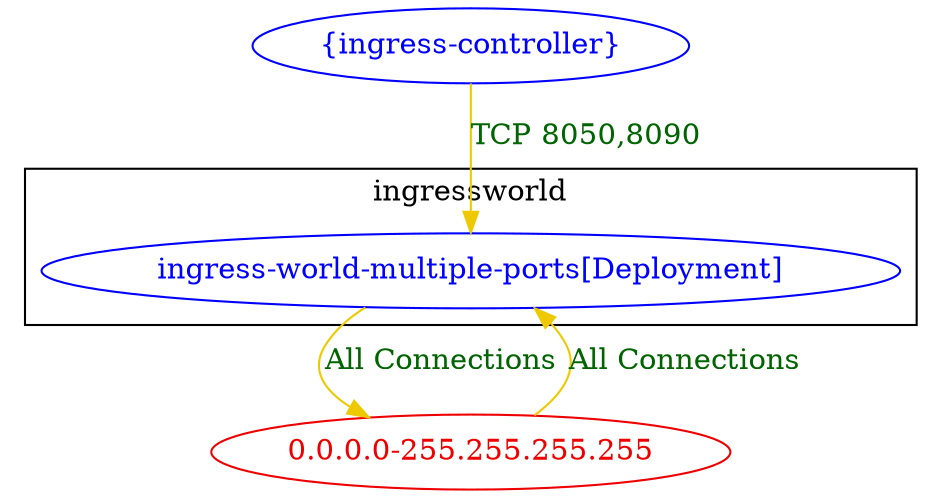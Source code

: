 digraph {
	subgraph cluster_ingressworld {
		"ingress-world-multiple-ports[Deployment]" [label="ingress-world-multiple-ports[Deployment]" color="blue" fontcolor="blue"]
		label="ingressworld"
	}
	"0.0.0.0-255.255.255.255" [label="0.0.0.0-255.255.255.255" color="red2" fontcolor="red2"]
	"{ingress-controller}" [label="{ingress-controller}" color="blue" fontcolor="blue"]
	"0.0.0.0-255.255.255.255" -> "ingress-world-multiple-ports[Deployment]" [label="All Connections" color="gold2" fontcolor="darkgreen"]
	"ingress-world-multiple-ports[Deployment]" -> "0.0.0.0-255.255.255.255" [label="All Connections" color="gold2" fontcolor="darkgreen"]
	"{ingress-controller}" -> "ingress-world-multiple-ports[Deployment]" [label="TCP 8050,8090" color="gold2" fontcolor="darkgreen"]
}